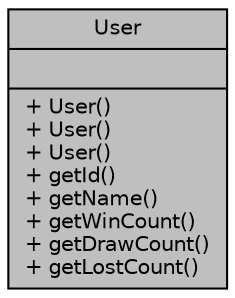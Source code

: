 digraph "User"
{
 // LATEX_PDF_SIZE
  edge [fontname="Helvetica",fontsize="10",labelfontname="Helvetica",labelfontsize="10"];
  node [fontname="Helvetica",fontsize="10",shape=record];
  Node1 [label="{User\n||+ User()\l+ User()\l+ User()\l+ getId()\l+ getName()\l+ getWinCount()\l+ getDrawCount()\l+ getLostCount()\l}",height=0.2,width=0.4,color="black", fillcolor="grey75", style="filled", fontcolor="black",tooltip=" "];
}
